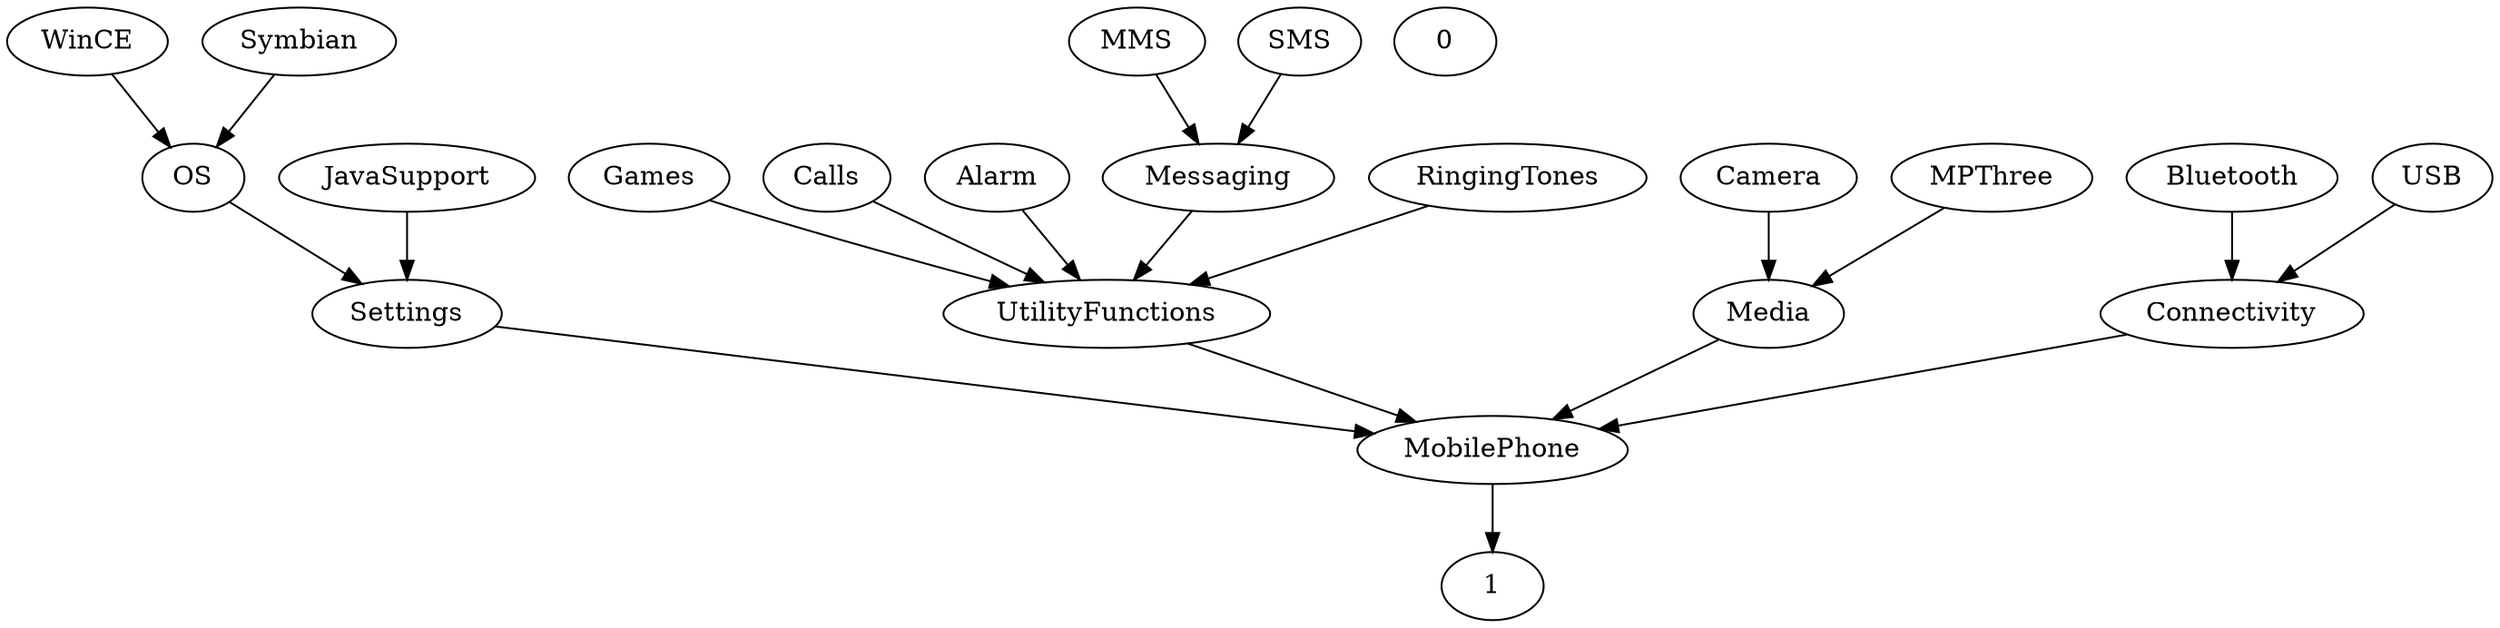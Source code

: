 digraph G {
  WinCE;
  Camera;
  Settings;
  Bluetooth;
  Games;
  Calls;
  UtilityFunctions;
  Media;
  Alarm;
  MMS;
  Connectivity;
  JavaSupport;
  MPThree;
  OS;
  Symbian;
  SMS;
  MobilePhone;
  Messaging;
  0;
  RingingTones;
  USB;
  1;
  Messaging -> UtilityFunctions;
  Calls -> UtilityFunctions;
  MobilePhone -> 1;
  MMS -> Messaging;
  Connectivity -> MobilePhone;
  OS -> Settings;
  Symbian -> OS;
  SMS -> Messaging;
  RingingTones -> UtilityFunctions;
  Games -> UtilityFunctions;
  MPThree -> Media;
  Settings -> MobilePhone;
  USB -> Connectivity;
  Camera -> Media;
  JavaSupport -> Settings;
  Alarm -> UtilityFunctions;
  Bluetooth -> Connectivity;
  UtilityFunctions -> MobilePhone;
  Media -> MobilePhone;
  WinCE -> OS;
}
